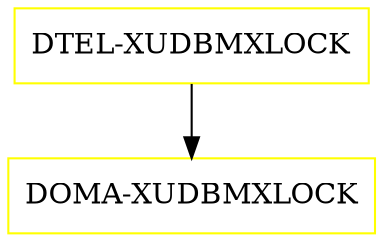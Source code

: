 digraph G {
  "DTEL-XUDBMXLOCK" [shape=box,color=yellow];
  "DOMA-XUDBMXLOCK" [shape=box,color=yellow,URL="./DOMA_XUDBMXLOCK.html"];
  "DTEL-XUDBMXLOCK" -> "DOMA-XUDBMXLOCK";
}
